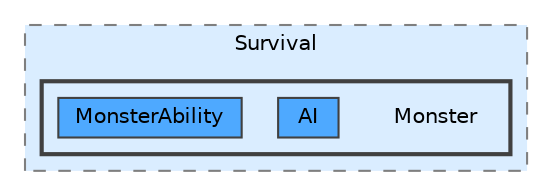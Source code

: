 digraph "Q:/IdleWave/Projet/Assets/Scripts/RogueGenesia/Survival/Monster"
{
 // LATEX_PDF_SIZE
  bgcolor="transparent";
  edge [fontname=Helvetica,fontsize=10,labelfontname=Helvetica,labelfontsize=10];
  node [fontname=Helvetica,fontsize=10,shape=box,height=0.2,width=0.4];
  compound=true
  subgraph clusterdir_2d909ba704f47538bf61aa9015000ce8 {
    graph [ bgcolor="#daedff", pencolor="grey50", label="Survival", fontname=Helvetica,fontsize=10 style="filled,dashed", URL="dir_2d909ba704f47538bf61aa9015000ce8.html",tooltip=""]
  subgraph clusterdir_ccbd096adcf674e78017a5a4f754a02b {
    graph [ bgcolor="#daedff", pencolor="grey25", label="", fontname=Helvetica,fontsize=10 style="filled,bold", URL="dir_ccbd096adcf674e78017a5a4f754a02b.html",tooltip=""]
    dir_ccbd096adcf674e78017a5a4f754a02b [shape=plaintext, label="Monster"];
  dir_befd5c0ec8b1e2fefcf5dc2dd2093e48 [label="AI", fillcolor="#4ea9ff", color="grey25", style="filled", URL="dir_befd5c0ec8b1e2fefcf5dc2dd2093e48.html",tooltip=""];
  dir_538f032d2ef2b6f8ce104697cb66795e [label="MonsterAbility", fillcolor="#4ea9ff", color="grey25", style="filled", URL="dir_538f032d2ef2b6f8ce104697cb66795e.html",tooltip=""];
  }
  }
}
